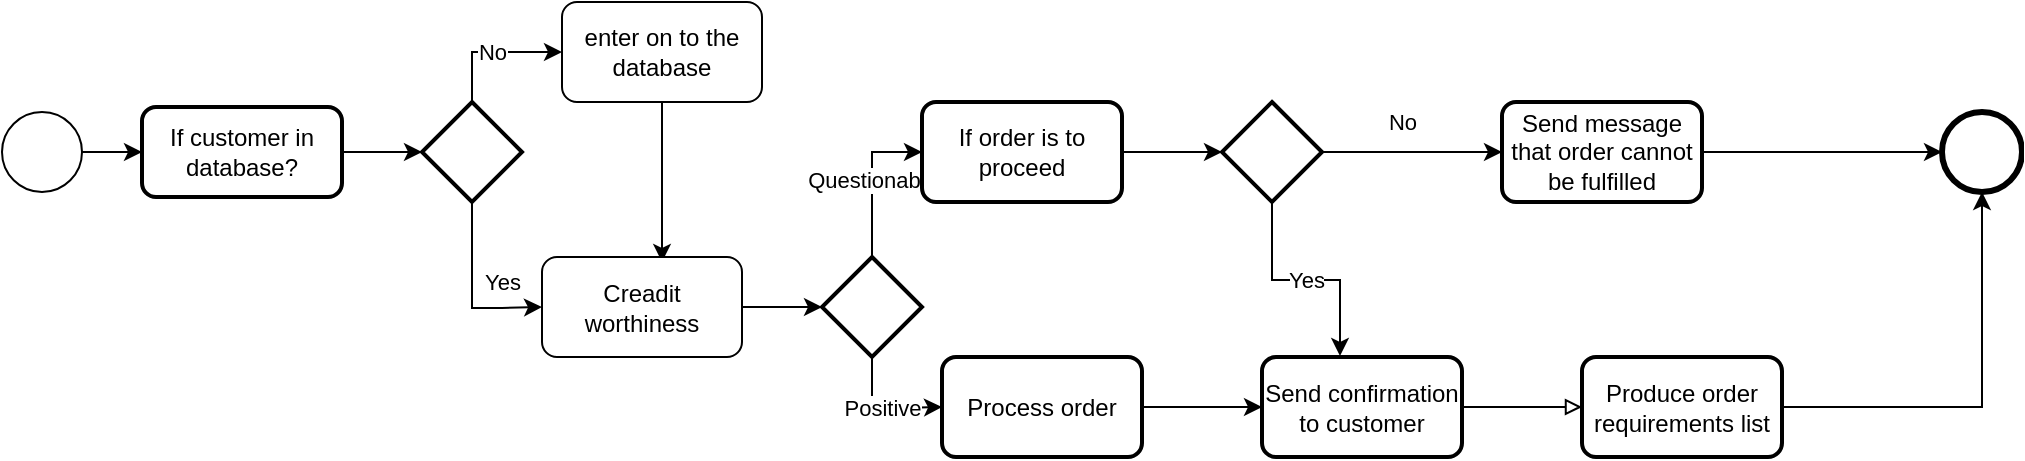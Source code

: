 <mxfile version="13.8.1" type="github">
  <diagram id="C5RBs43oDa-KdzZeNtuy" name="Page-1">
    <mxGraphModel dx="1422" dy="794" grid="1" gridSize="10" guides="1" tooltips="1" connect="1" arrows="1" fold="1" page="1" pageScale="1" pageWidth="827" pageHeight="1169" math="0" shadow="0">
      <root>
        <mxCell id="WIyWlLk6GJQsqaUBKTNV-0" />
        <mxCell id="WIyWlLk6GJQsqaUBKTNV-1" parent="WIyWlLk6GJQsqaUBKTNV-0" />
        <mxCell id="D8FNYwvXqDfQ5iBi4eCD-9" value="No" style="edgeStyle=orthogonalEdgeStyle;rounded=0;orthogonalLoop=1;jettySize=auto;html=1;entryX=0;entryY=0.5;entryDx=0;entryDy=0;" edge="1" parent="WIyWlLk6GJQsqaUBKTNV-1" source="dr_eGFU53ikKN1Gfr4Bc-11" target="D8FNYwvXqDfQ5iBi4eCD-6">
          <mxGeometry relative="1" as="geometry">
            <Array as="points">
              <mxPoint x="245" y="315" />
            </Array>
          </mxGeometry>
        </mxCell>
        <mxCell id="D8FNYwvXqDfQ5iBi4eCD-11" value="Yes" style="edgeStyle=orthogonalEdgeStyle;rounded=0;orthogonalLoop=1;jettySize=auto;html=1;entryX=0;entryY=0.5;entryDx=0;entryDy=0;" edge="1" parent="WIyWlLk6GJQsqaUBKTNV-1" source="dr_eGFU53ikKN1Gfr4Bc-11" target="D8FNYwvXqDfQ5iBi4eCD-10">
          <mxGeometry x="0.545" y="13" relative="1" as="geometry">
            <Array as="points">
              <mxPoint x="245" y="443" />
              <mxPoint x="260" y="443" />
            </Array>
            <mxPoint as="offset" />
          </mxGeometry>
        </mxCell>
        <mxCell id="dr_eGFU53ikKN1Gfr4Bc-11" value="" style="strokeWidth=2;html=1;shape=mxgraph.flowchart.decision;whiteSpace=wrap;" parent="WIyWlLk6GJQsqaUBKTNV-1" vertex="1">
          <mxGeometry x="220" y="340" width="50" height="50" as="geometry" />
        </mxCell>
        <mxCell id="D8FNYwvXqDfQ5iBi4eCD-27" style="edgeStyle=orthogonalEdgeStyle;rounded=0;orthogonalLoop=1;jettySize=auto;html=1;entryX=0;entryY=0.5;entryDx=0;entryDy=0;" edge="1" parent="WIyWlLk6GJQsqaUBKTNV-1" source="dr_eGFU53ikKN1Gfr4Bc-22" target="dr_eGFU53ikKN1Gfr4Bc-24">
          <mxGeometry relative="1" as="geometry" />
        </mxCell>
        <mxCell id="dr_eGFU53ikKN1Gfr4Bc-22" value="Process order" style="rounded=1;whiteSpace=wrap;html=1;absoluteArcSize=1;arcSize=14;strokeWidth=2;" parent="WIyWlLk6GJQsqaUBKTNV-1" vertex="1">
          <mxGeometry x="480" y="467.5" width="100" height="50" as="geometry" />
        </mxCell>
        <mxCell id="dr_eGFU53ikKN1Gfr4Bc-55" value="" style="edgeStyle=orthogonalEdgeStyle;rounded=0;orthogonalLoop=1;jettySize=auto;html=1;endArrow=block;endFill=0;strokeColor=#000000;" parent="WIyWlLk6GJQsqaUBKTNV-1" source="dr_eGFU53ikKN1Gfr4Bc-24" target="dr_eGFU53ikKN1Gfr4Bc-54" edge="1">
          <mxGeometry relative="1" as="geometry" />
        </mxCell>
        <mxCell id="dr_eGFU53ikKN1Gfr4Bc-24" value="Send confirmation to customer" style="rounded=1;whiteSpace=wrap;html=1;absoluteArcSize=1;arcSize=14;strokeWidth=2;" parent="WIyWlLk6GJQsqaUBKTNV-1" vertex="1">
          <mxGeometry x="640" y="467.5" width="100" height="50" as="geometry" />
        </mxCell>
        <mxCell id="D8FNYwvXqDfQ5iBi4eCD-2" style="edgeStyle=orthogonalEdgeStyle;rounded=0;orthogonalLoop=1;jettySize=auto;html=1;entryX=0;entryY=0.5;entryDx=0;entryDy=0;entryPerimeter=0;" edge="1" parent="WIyWlLk6GJQsqaUBKTNV-1" source="dr_eGFU53ikKN1Gfr4Bc-26" target="dr_eGFU53ikKN1Gfr4Bc-11">
          <mxGeometry relative="1" as="geometry" />
        </mxCell>
        <mxCell id="dr_eGFU53ikKN1Gfr4Bc-26" value="If customer in database?" style="rounded=1;whiteSpace=wrap;html=1;absoluteArcSize=1;arcSize=14;strokeWidth=2;" parent="WIyWlLk6GJQsqaUBKTNV-1" vertex="1">
          <mxGeometry x="80" y="342.5" width="100" height="45" as="geometry" />
        </mxCell>
        <mxCell id="D8FNYwvXqDfQ5iBi4eCD-25" value="Questionable" style="edgeStyle=orthogonalEdgeStyle;rounded=0;orthogonalLoop=1;jettySize=auto;html=1;entryX=0;entryY=0.5;entryDx=0;entryDy=0;" edge="1" parent="WIyWlLk6GJQsqaUBKTNV-1" source="dr_eGFU53ikKN1Gfr4Bc-32" target="dr_eGFU53ikKN1Gfr4Bc-38">
          <mxGeometry relative="1" as="geometry" />
        </mxCell>
        <mxCell id="D8FNYwvXqDfQ5iBi4eCD-26" value="Positive" style="edgeStyle=orthogonalEdgeStyle;rounded=0;orthogonalLoop=1;jettySize=auto;html=1;entryX=0;entryY=0.5;entryDx=0;entryDy=0;" edge="1" parent="WIyWlLk6GJQsqaUBKTNV-1" source="dr_eGFU53ikKN1Gfr4Bc-32" target="dr_eGFU53ikKN1Gfr4Bc-22">
          <mxGeometry relative="1" as="geometry">
            <Array as="points">
              <mxPoint x="445" y="493" />
              <mxPoint x="460" y="493" />
            </Array>
          </mxGeometry>
        </mxCell>
        <mxCell id="dr_eGFU53ikKN1Gfr4Bc-32" value="" style="strokeWidth=2;html=1;shape=mxgraph.flowchart.decision;whiteSpace=wrap;" parent="WIyWlLk6GJQsqaUBKTNV-1" vertex="1">
          <mxGeometry x="420" y="417.5" width="50" height="50" as="geometry" />
        </mxCell>
        <mxCell id="D8FNYwvXqDfQ5iBi4eCD-28" style="edgeStyle=orthogonalEdgeStyle;rounded=0;orthogonalLoop=1;jettySize=auto;html=1;entryX=0;entryY=0.5;entryDx=0;entryDy=0;entryPerimeter=0;" edge="1" parent="WIyWlLk6GJQsqaUBKTNV-1" source="dr_eGFU53ikKN1Gfr4Bc-38" target="dr_eGFU53ikKN1Gfr4Bc-44">
          <mxGeometry relative="1" as="geometry" />
        </mxCell>
        <mxCell id="dr_eGFU53ikKN1Gfr4Bc-38" value="If order is to proceed" style="rounded=1;whiteSpace=wrap;html=1;absoluteArcSize=1;arcSize=14;strokeWidth=2;" parent="WIyWlLk6GJQsqaUBKTNV-1" vertex="1">
          <mxGeometry x="470" y="340" width="100" height="50" as="geometry" />
        </mxCell>
        <mxCell id="D8FNYwvXqDfQ5iBi4eCD-22" value="No" style="edgeStyle=orthogonalEdgeStyle;rounded=0;orthogonalLoop=1;jettySize=auto;html=1;entryX=0;entryY=0.5;entryDx=0;entryDy=0;" edge="1" parent="WIyWlLk6GJQsqaUBKTNV-1" source="dr_eGFU53ikKN1Gfr4Bc-44" target="dr_eGFU53ikKN1Gfr4Bc-47">
          <mxGeometry x="-0.111" y="15" relative="1" as="geometry">
            <mxPoint as="offset" />
          </mxGeometry>
        </mxCell>
        <mxCell id="D8FNYwvXqDfQ5iBi4eCD-23" value="Yes" style="edgeStyle=orthogonalEdgeStyle;rounded=0;orthogonalLoop=1;jettySize=auto;html=1;entryX=0.39;entryY=-0.01;entryDx=0;entryDy=0;entryPerimeter=0;" edge="1" parent="WIyWlLk6GJQsqaUBKTNV-1" source="dr_eGFU53ikKN1Gfr4Bc-44" target="dr_eGFU53ikKN1Gfr4Bc-24">
          <mxGeometry relative="1" as="geometry">
            <Array as="points">
              <mxPoint x="645" y="429" />
              <mxPoint x="679" y="429" />
            </Array>
          </mxGeometry>
        </mxCell>
        <mxCell id="dr_eGFU53ikKN1Gfr4Bc-44" value="" style="strokeWidth=2;html=1;shape=mxgraph.flowchart.decision;whiteSpace=wrap;" parent="WIyWlLk6GJQsqaUBKTNV-1" vertex="1">
          <mxGeometry x="620" y="340" width="50" height="50" as="geometry" />
        </mxCell>
        <mxCell id="D8FNYwvXqDfQ5iBi4eCD-21" style="edgeStyle=orthogonalEdgeStyle;rounded=0;orthogonalLoop=1;jettySize=auto;html=1;entryX=0;entryY=0.5;entryDx=0;entryDy=0;" edge="1" parent="WIyWlLk6GJQsqaUBKTNV-1" source="dr_eGFU53ikKN1Gfr4Bc-47" target="D8FNYwvXqDfQ5iBi4eCD-19">
          <mxGeometry relative="1" as="geometry" />
        </mxCell>
        <mxCell id="dr_eGFU53ikKN1Gfr4Bc-47" value="Send message that order cannot be fulfilled" style="rounded=1;whiteSpace=wrap;html=1;absoluteArcSize=1;arcSize=14;strokeWidth=2;" parent="WIyWlLk6GJQsqaUBKTNV-1" vertex="1">
          <mxGeometry x="760" y="340" width="100" height="50" as="geometry" />
        </mxCell>
        <mxCell id="D8FNYwvXqDfQ5iBi4eCD-20" style="edgeStyle=orthogonalEdgeStyle;rounded=0;orthogonalLoop=1;jettySize=auto;html=1;entryX=0.5;entryY=1;entryDx=0;entryDy=0;" edge="1" parent="WIyWlLk6GJQsqaUBKTNV-1" source="dr_eGFU53ikKN1Gfr4Bc-54" target="D8FNYwvXqDfQ5iBi4eCD-19">
          <mxGeometry relative="1" as="geometry" />
        </mxCell>
        <mxCell id="dr_eGFU53ikKN1Gfr4Bc-54" value="Produce order requirements&amp;nbsp;list" style="rounded=1;whiteSpace=wrap;html=1;absoluteArcSize=1;arcSize=14;strokeWidth=2;" parent="WIyWlLk6GJQsqaUBKTNV-1" vertex="1">
          <mxGeometry x="800" y="467.5" width="100" height="50" as="geometry" />
        </mxCell>
        <mxCell id="D8FNYwvXqDfQ5iBi4eCD-1" style="edgeStyle=orthogonalEdgeStyle;rounded=0;orthogonalLoop=1;jettySize=auto;html=1;entryX=0;entryY=0.5;entryDx=0;entryDy=0;" edge="1" parent="WIyWlLk6GJQsqaUBKTNV-1" source="D8FNYwvXqDfQ5iBi4eCD-0" target="dr_eGFU53ikKN1Gfr4Bc-26">
          <mxGeometry relative="1" as="geometry" />
        </mxCell>
        <mxCell id="D8FNYwvXqDfQ5iBi4eCD-0" value="" style="shape=mxgraph.bpmn.shape;html=1;verticalLabelPosition=bottom;labelBackgroundColor=#ffffff;verticalAlign=top;align=center;perimeter=ellipsePerimeter;outlineConnect=0;outline=standard;symbol=general;" vertex="1" parent="WIyWlLk6GJQsqaUBKTNV-1">
          <mxGeometry x="10" y="345" width="40" height="40" as="geometry" />
        </mxCell>
        <mxCell id="D8FNYwvXqDfQ5iBi4eCD-29" style="edgeStyle=orthogonalEdgeStyle;rounded=0;orthogonalLoop=1;jettySize=auto;html=1;entryX=0.6;entryY=0.05;entryDx=0;entryDy=0;entryPerimeter=0;" edge="1" parent="WIyWlLk6GJQsqaUBKTNV-1" source="D8FNYwvXqDfQ5iBi4eCD-6" target="D8FNYwvXqDfQ5iBi4eCD-10">
          <mxGeometry relative="1" as="geometry" />
        </mxCell>
        <mxCell id="D8FNYwvXqDfQ5iBi4eCD-6" value="enter on to the database" style="shape=ext;rounded=1;html=1;whiteSpace=wrap;" vertex="1" parent="WIyWlLk6GJQsqaUBKTNV-1">
          <mxGeometry x="290" y="290" width="100" height="50" as="geometry" />
        </mxCell>
        <mxCell id="D8FNYwvXqDfQ5iBi4eCD-24" style="edgeStyle=orthogonalEdgeStyle;rounded=0;orthogonalLoop=1;jettySize=auto;html=1;entryX=0;entryY=0.5;entryDx=0;entryDy=0;entryPerimeter=0;" edge="1" parent="WIyWlLk6GJQsqaUBKTNV-1" source="D8FNYwvXqDfQ5iBi4eCD-10" target="dr_eGFU53ikKN1Gfr4Bc-32">
          <mxGeometry relative="1" as="geometry" />
        </mxCell>
        <mxCell id="D8FNYwvXqDfQ5iBi4eCD-10" value="Creadit worthiness" style="shape=ext;rounded=1;html=1;whiteSpace=wrap;" vertex="1" parent="WIyWlLk6GJQsqaUBKTNV-1">
          <mxGeometry x="280" y="417.5" width="100" height="50" as="geometry" />
        </mxCell>
        <mxCell id="D8FNYwvXqDfQ5iBi4eCD-19" value="" style="shape=mxgraph.bpmn.shape;html=1;verticalLabelPosition=bottom;labelBackgroundColor=#ffffff;verticalAlign=top;align=center;perimeter=ellipsePerimeter;outlineConnect=0;outline=end;symbol=general;" vertex="1" parent="WIyWlLk6GJQsqaUBKTNV-1">
          <mxGeometry x="980" y="345" width="40" height="40" as="geometry" />
        </mxCell>
      </root>
    </mxGraphModel>
  </diagram>
</mxfile>
